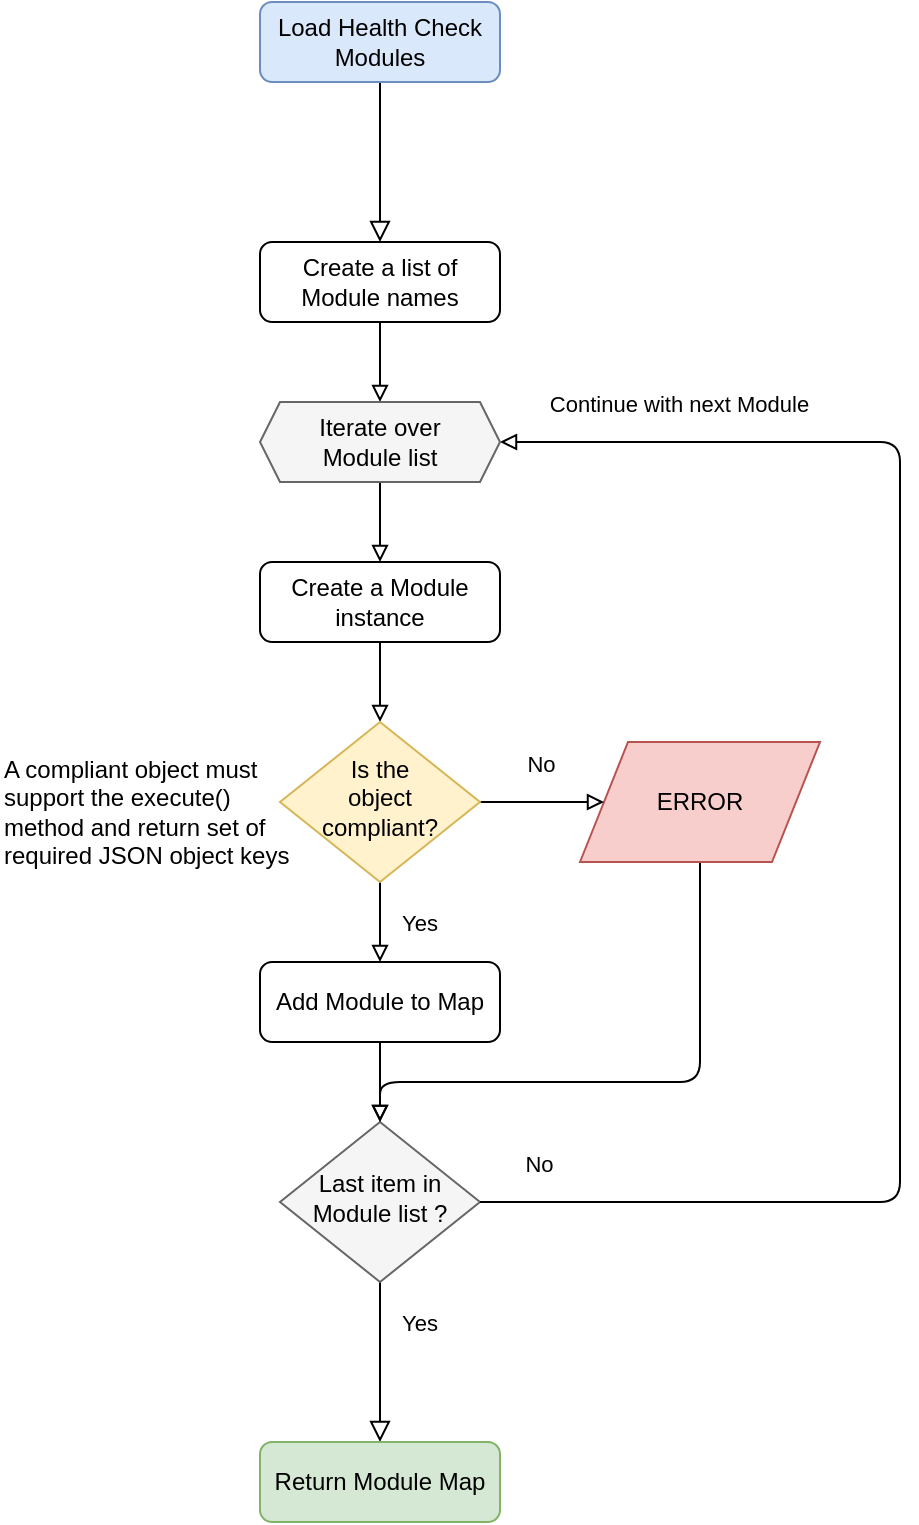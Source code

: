 <mxfile>
    <diagram id="C5RBs43oDa-KdzZeNtuy" name="Page-1">
        <mxGraphModel dx="568" dy="1159" grid="1" gridSize="10" guides="1" tooltips="1" connect="1" arrows="1" fold="1" page="1" pageScale="1" pageWidth="827" pageHeight="1169" math="0" shadow="0">
            <root>
                <mxCell id="WIyWlLk6GJQsqaUBKTNV-0"/>
                <mxCell id="WIyWlLk6GJQsqaUBKTNV-1" parent="WIyWlLk6GJQsqaUBKTNV-0"/>
                <mxCell id="WIyWlLk6GJQsqaUBKTNV-2" value="" style="rounded=0;html=1;jettySize=auto;orthogonalLoop=1;fontSize=11;endArrow=block;endFill=0;endSize=8;strokeWidth=1;shadow=0;labelBackgroundColor=none;edgeStyle=orthogonalEdgeStyle;" parent="WIyWlLk6GJQsqaUBKTNV-1" source="WIyWlLk6GJQsqaUBKTNV-3" target="GKBDhjYBTRTlOIrJIfOM-1" edge="1">
                    <mxGeometry relative="1" as="geometry"/>
                </mxCell>
                <mxCell id="WIyWlLk6GJQsqaUBKTNV-3" value="Load Health Check Modules" style="rounded=1;whiteSpace=wrap;html=1;fontSize=12;glass=0;strokeWidth=1;shadow=0;fillColor=#dae8fc;strokeColor=#6c8ebf;" parent="WIyWlLk6GJQsqaUBKTNV-1" vertex="1">
                    <mxGeometry x="160" y="40" width="120" height="40" as="geometry"/>
                </mxCell>
                <mxCell id="WIyWlLk6GJQsqaUBKTNV-4" value="Yes" style="rounded=0;jettySize=auto;orthogonalLoop=1;fontSize=11;endArrow=block;endFill=0;endSize=8;strokeWidth=1;shadow=0;labelBackgroundColor=none;edgeStyle=orthogonalEdgeStyle;" parent="WIyWlLk6GJQsqaUBKTNV-1" source="WIyWlLk6GJQsqaUBKTNV-6" target="WIyWlLk6GJQsqaUBKTNV-11" edge="1">
                    <mxGeometry x="-0.5" y="20" relative="1" as="geometry">
                        <mxPoint as="offset"/>
                        <mxPoint x="220" y="750" as="targetPoint"/>
                    </mxGeometry>
                </mxCell>
                <mxCell id="WIyWlLk6GJQsqaUBKTNV-6" value="Last item in Module list ?" style="rhombus;whiteSpace=wrap;html=1;shadow=0;fontFamily=Helvetica;fontSize=12;align=center;strokeWidth=1;spacing=6;spacingTop=-4;fillColor=#f5f5f5;fontColor=#000000;strokeColor=#666666;" parent="WIyWlLk6GJQsqaUBKTNV-1" vertex="1">
                    <mxGeometry x="170" y="600" width="100" height="80" as="geometry"/>
                </mxCell>
                <mxCell id="WIyWlLk6GJQsqaUBKTNV-11" value="Return Module Map" style="rounded=1;whiteSpace=wrap;html=1;fontSize=12;glass=0;strokeWidth=1;shadow=0;fillColor=#d5e8d4;strokeColor=#82b366;" parent="WIyWlLk6GJQsqaUBKTNV-1" vertex="1">
                    <mxGeometry x="160" y="760" width="120" height="40" as="geometry"/>
                </mxCell>
                <mxCell id="GKBDhjYBTRTlOIrJIfOM-4" style="edgeStyle=orthogonalEdgeStyle;rounded=0;orthogonalLoop=1;jettySize=auto;html=1;endArrow=block;endFill=0;entryX=0.5;entryY=0;entryDx=0;entryDy=0;" parent="WIyWlLk6GJQsqaUBKTNV-1" source="GKBDhjYBTRTlOIrJIfOM-1" target="8" edge="1">
                    <mxGeometry relative="1" as="geometry"/>
                </mxCell>
                <mxCell id="GKBDhjYBTRTlOIrJIfOM-1" value="Create a list of Module names" style="rounded=1;whiteSpace=wrap;html=1;fontSize=12;glass=0;strokeWidth=1;shadow=0;" parent="WIyWlLk6GJQsqaUBKTNV-1" vertex="1">
                    <mxGeometry x="160" y="160" width="120" height="40" as="geometry"/>
                </mxCell>
                <mxCell id="GKBDhjYBTRTlOIrJIfOM-6" style="edgeStyle=orthogonalEdgeStyle;rounded=0;orthogonalLoop=1;jettySize=auto;html=1;endArrow=block;endFill=0;" parent="WIyWlLk6GJQsqaUBKTNV-1" source="GKBDhjYBTRTlOIrJIfOM-5" target="GKBDhjYBTRTlOIrJIfOM-8" edge="1">
                    <mxGeometry relative="1" as="geometry"/>
                </mxCell>
                <mxCell id="GKBDhjYBTRTlOIrJIfOM-5" value="Create a Module instance" style="rounded=1;whiteSpace=wrap;html=1;fontSize=12;glass=0;strokeWidth=1;shadow=0;" parent="WIyWlLk6GJQsqaUBKTNV-1" vertex="1">
                    <mxGeometry x="160" y="320" width="120" height="40" as="geometry"/>
                </mxCell>
                <mxCell id="GKBDhjYBTRTlOIrJIfOM-14" style="edgeStyle=orthogonalEdgeStyle;orthogonalLoop=1;jettySize=auto;html=1;endArrow=block;endFill=0;entryX=1;entryY=0.5;entryDx=0;entryDy=0;exitX=1;exitY=0.5;exitDx=0;exitDy=0;rounded=1;" parent="WIyWlLk6GJQsqaUBKTNV-1" source="WIyWlLk6GJQsqaUBKTNV-6" edge="1" target="8">
                    <mxGeometry relative="1" as="geometry">
                        <mxPoint x="220" y="280" as="targetPoint"/>
                        <Array as="points">
                            <mxPoint x="480" y="640"/>
                            <mxPoint x="480" y="260"/>
                        </Array>
                        <mxPoint x="530" y="400" as="sourcePoint"/>
                    </mxGeometry>
                </mxCell>
                <mxCell id="1" value="Continue with next Module" style="edgeLabel;align=center;verticalAlign=middle;resizable=0;points=[];labelBackgroundColor=none;" parent="GKBDhjYBTRTlOIrJIfOM-14" vertex="1" connectable="0">
                    <mxGeometry x="-0.606" y="-2" relative="1" as="geometry">
                        <mxPoint x="-56" y="-402" as="offset"/>
                    </mxGeometry>
                </mxCell>
                <mxCell id="6" value="No" style="edgeLabel;align=center;verticalAlign=middle;resizable=0;points=[];labelBackgroundColor=none;" parent="GKBDhjYBTRTlOIrJIfOM-14" vertex="1" connectable="0">
                    <mxGeometry x="-0.753" y="2" relative="1" as="geometry">
                        <mxPoint x="-68" y="-18" as="offset"/>
                    </mxGeometry>
                </mxCell>
                <mxCell id="3" style="edgeStyle=none;html=1;endArrow=block;endFill=0;" parent="WIyWlLk6GJQsqaUBKTNV-1" source="GKBDhjYBTRTlOIrJIfOM-7" edge="1">
                    <mxGeometry relative="1" as="geometry">
                        <mxPoint x="220" y="600" as="targetPoint"/>
                        <Array as="points">
                            <mxPoint x="380" y="580"/>
                            <mxPoint x="220" y="580"/>
                        </Array>
                    </mxGeometry>
                </mxCell>
                <mxCell id="GKBDhjYBTRTlOIrJIfOM-7" value="ERROR" style="shape=parallelogram;perimeter=parallelogramPerimeter;whiteSpace=wrap;html=1;fillColor=#f8cecc;strokeColor=#b85450;" parent="WIyWlLk6GJQsqaUBKTNV-1" vertex="1">
                    <mxGeometry x="320" y="410" width="120" height="60" as="geometry"/>
                </mxCell>
                <mxCell id="GKBDhjYBTRTlOIrJIfOM-9" style="edgeStyle=orthogonalEdgeStyle;rounded=0;orthogonalLoop=1;jettySize=auto;html=1;endArrow=block;endFill=0;entryX=0;entryY=0.5;entryDx=0;entryDy=0;" parent="WIyWlLk6GJQsqaUBKTNV-1" source="GKBDhjYBTRTlOIrJIfOM-8" target="GKBDhjYBTRTlOIrJIfOM-7" edge="1">
                    <mxGeometry relative="1" as="geometry"/>
                </mxCell>
                <mxCell id="GKBDhjYBTRTlOIrJIfOM-13" value="No" style="edgeLabel;align=center;verticalAlign=middle;resizable=0;points=[];labelBackgroundColor=none;" parent="GKBDhjYBTRTlOIrJIfOM-9" vertex="1" connectable="0">
                    <mxGeometry x="-0.732" y="-2" relative="1" as="geometry">
                        <mxPoint x="22" y="-22" as="offset"/>
                    </mxGeometry>
                </mxCell>
                <mxCell id="GKBDhjYBTRTlOIrJIfOM-10" value="Yes" style="edgeStyle=orthogonalEdgeStyle;rounded=0;orthogonalLoop=1;jettySize=auto;endArrow=block;endFill=0;exitX=0.5;exitY=1;exitDx=0;exitDy=0;entryX=0.5;entryY=0;entryDx=0;entryDy=0;labelBackgroundColor=none;" parent="WIyWlLk6GJQsqaUBKTNV-1" source="GKBDhjYBTRTlOIrJIfOM-8" target="GKBDhjYBTRTlOIrJIfOM-11" edge="1">
                    <mxGeometry y="20" relative="1" as="geometry">
                        <mxPoint as="offset"/>
                    </mxGeometry>
                </mxCell>
                <mxCell id="GKBDhjYBTRTlOIrJIfOM-8" value="Is the&lt;br&gt;object compliant?" style="rhombus;whiteSpace=wrap;html=1;shadow=0;fontFamily=Helvetica;fontSize=12;align=center;strokeWidth=1;spacing=6;spacingTop=-4;fillColor=#fff2cc;strokeColor=#d6b656;" parent="WIyWlLk6GJQsqaUBKTNV-1" vertex="1">
                    <mxGeometry x="170" y="400" width="100" height="80" as="geometry"/>
                </mxCell>
                <mxCell id="GKBDhjYBTRTlOIrJIfOM-12" style="edgeStyle=orthogonalEdgeStyle;rounded=0;orthogonalLoop=1;jettySize=auto;html=1;endArrow=block;endFill=0;exitX=0.5;exitY=1;exitDx=0;exitDy=0;" parent="WIyWlLk6GJQsqaUBKTNV-1" source="GKBDhjYBTRTlOIrJIfOM-11" target="WIyWlLk6GJQsqaUBKTNV-6" edge="1">
                    <mxGeometry relative="1" as="geometry"/>
                </mxCell>
                <mxCell id="GKBDhjYBTRTlOIrJIfOM-11" value="Add Module to Map" style="rounded=1;whiteSpace=wrap;html=1;fontSize=12;glass=0;strokeWidth=1;shadow=0;" parent="WIyWlLk6GJQsqaUBKTNV-1" vertex="1">
                    <mxGeometry x="160" y="520" width="120" height="40" as="geometry"/>
                </mxCell>
                <mxCell id="0" value="A compliant object must support the execute() method and return set of required JSON object keys" style="text;strokeColor=none;fillColor=none;align=left;verticalAlign=top;whiteSpace=wrap;rounded=0;" parent="WIyWlLk6GJQsqaUBKTNV-1" vertex="1">
                    <mxGeometry x="30" y="410" width="150" height="80" as="geometry"/>
                </mxCell>
                <mxCell id="9" style="edgeStyle=none;html=1;entryX=0.5;entryY=0;entryDx=0;entryDy=0;endArrow=block;endFill=0;" edge="1" parent="WIyWlLk6GJQsqaUBKTNV-1" source="8" target="GKBDhjYBTRTlOIrJIfOM-5">
                    <mxGeometry relative="1" as="geometry"/>
                </mxCell>
                <mxCell id="8" value="Iterate over &lt;br&gt;Module list" style="shape=hexagon;perimeter=hexagonPerimeter2;whiteSpace=wrap;html=1;fixedSize=1;size=10;fillColor=#f5f5f5;fontColor=#000000;strokeColor=#666666;" vertex="1" parent="WIyWlLk6GJQsqaUBKTNV-1">
                    <mxGeometry x="160" y="240" width="120" height="40" as="geometry"/>
                </mxCell>
            </root>
        </mxGraphModel>
    </diagram>
</mxfile>